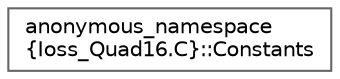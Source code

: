 digraph "Graphical Class Hierarchy"
{
 // INTERACTIVE_SVG=YES
 // LATEX_PDF_SIZE
  bgcolor="transparent";
  edge [fontname=Helvetica,fontsize=10,labelfontname=Helvetica,labelfontsize=10];
  node [fontname=Helvetica,fontsize=10,shape=box,height=0.2,width=0.4];
  rankdir="LR";
  Node0 [id="Node000000",label="anonymous_namespace\l\{Ioss_Quad16.C\}::Constants",height=0.2,width=0.4,color="grey40", fillcolor="white", style="filled",URL="$structanonymous__namespace_02Ioss__Quad16_8C_03_1_1Constants.html",tooltip=" "];
}
